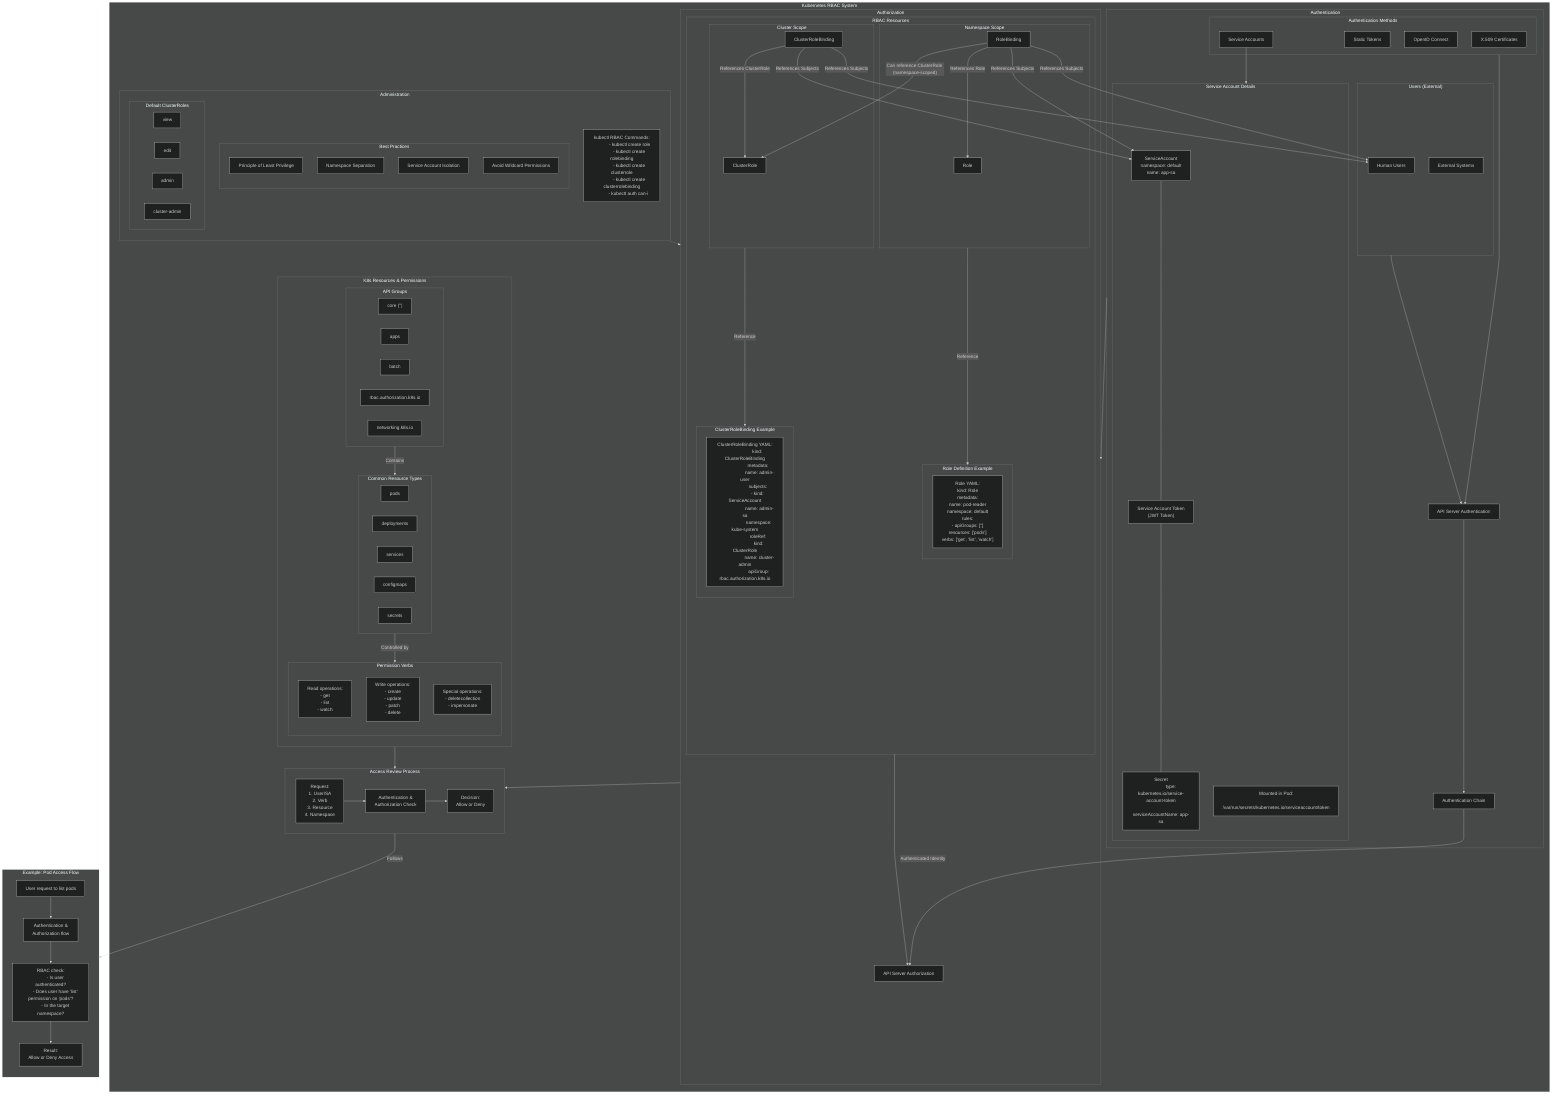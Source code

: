 %%{init: {'theme':'dark', 'themeVariables': {
    'primaryColor': '#326CE5', 
    'primaryBorderColor': '#2857A4',
    'primaryTextColor': '#fff',
    'secondaryColor': '#F58220',
    'lineColor': '#CCCCCC',
    'tertiaryColor': '#28A745',
    'textColor': '#CCCCCC',
    'background': '#282a36'
}}}%%

flowchart TB
    %% Main container for RBAC
    subgraph K8S["Kubernetes RBAC System"]
        direction TB
        
        %% Authentication section
        subgraph AUTH["Authentication"]
            direction TB
            
            subgraph AUTH_METHODS["Authentication Methods"]
                direction LR
                x509["X.509 Certificates"]
                token["Static Tokens"]
                oidc["OpenID Connect"]
                sa["Service Accounts"]
            end
            
            api_auth["API Server Authentication"]
            authn_chain["Authentication Chain"]
            
            subgraph USERS["Users (External)"]
                direction LR
                human["Human Users"]
                external["External Systems"]
            end
            
            subgraph SA_SECTION["Service Account Details"]
                direction TB
                
                sa_resource["ServiceAccount
                namespace: default
                name: app-sa"]
                
                sa_token["Service Account Token
                (JWT Token)"]
                
                sa_secret["Secret
                type: kubernetes.io/service-account-token
                serviceAccountName: app-sa"]
                
                sa_mount["Mounted in Pod:
                /var/run/secrets/kubernetes.io/serviceaccount/token"]
            end
            
            AUTH_METHODS --> api_auth
            api_auth --> authn_chain
            USERS --> api_auth
            
            sa --> SA_SECTION
            sa_resource --- sa_token
            sa_token --- sa_secret
        end
        
        %% Authorization section
        subgraph AUTHZ["Authorization"]
            direction TB
            
            subgraph RBAC_RESOURCES["RBAC Resources"]
                direction TB
                
                subgraph ROLE_RESOURCES["Namespace Scope"]
                    direction LR
                    role["Role"]
                    role_binding["RoleBinding"]
                end
                
                subgraph CLUSTER_RESOURCES["Cluster Scope"]
                    direction LR
                    cluster_role["ClusterRole"]
                    cluster_role_binding["ClusterRoleBinding"]
                end
                
                subgraph ROLE_DEFINITION["Role Definition Example"]
                    direction TB
                    role_yaml["Role YAML:
                    kind: Role
                    metadata:
                      name: pod-reader
                      namespace: default
                    rules:
                    - apiGroups: ['']
                      resources: ['pods']
                      verbs: ['get', 'list', 'watch']"]
                end
                
                subgraph CRB_DEFINITION["ClusterRoleBinding Example"]
                    direction TB
                    crb_yaml["ClusterRoleBinding YAML:
                    kind: ClusterRoleBinding
                    metadata:
                      name: admin-user
                    subjects:
                    - kind: ServiceAccount
                      name: admin-sa
                      namespace: kube-system
                    roleRef:
                      kind: ClusterRole
                      name: cluster-admin
                      apiGroup: rbac.authorization.k8s.io"]
                end
            end
            
            api_authz["API Server Authorization"]
            
            ROLE_RESOURCES -- "Reference" --> ROLE_DEFINITION
            CLUSTER_RESOURCES -- "Reference" --> CRB_DEFINITION
            
            RBAC_RESOURCES --> api_authz
        end
        
        %% Admin section
        subgraph ADMIN["Administration"]
            direction TB
            
            subgraph BEST_PRACTICES["Best Practices"]
                direction TB
                principle_lp["Principle of Least Privilege"]
                ns_separation["Namespace Separation"]
                sa_isolation["Service Account Isolation"]
                no_wildcards["Avoid Wildcard Permissions"]
            end
            
            kubectl_rbac["kubectl RBAC Commands:
            - kubectl create role
            - kubectl create rolebinding
            - kubectl create clusterrole
            - kubectl create clusterrolebinding
            - kubectl auth can-i <verb> <resource>"]
            
            subgraph DEFAULT_ROLES["Default ClusterRoles"]
                direction LR
                view["view"]
                edit["edit"]
                admin["admin"]
                cluster_admin["cluster-admin"]
            end
        end
        
        %% Resources and Permissions section
        subgraph RESOURCES["K8s Resources & Permissions"]
            direction TB
            
            subgraph API_GROUPS["API Groups"]
                direction LR
                core["core ('')"]
                apps["apps"]
                batch["batch"]
                rbac["rbac.authorization.k8s.io"]
                networking["networking.k8s.io"]
            end
            
            subgraph RESOURCE_TYPES["Common Resource Types"]
                direction LR
                pods["pods"]
                deployments["deployments"]
                services["services"]
                configmaps["configmaps"]
                secrets["secrets"]
            end
            
            subgraph VERBS["Permission Verbs"]
                direction TB
                read["Read operations:
                - get
                - list
                - watch"]
                
                write["Write operations:
                - create
                - update
                - patch
                - delete"]
                
                special["Special operations:
                - deletecollection
                - impersonate"]
            end
        end
        
        %% Access Review section
        subgraph PROCESS["Access Review Process"]
            direction LR
            
            request["Request:
            1. User/SA
            2. Verb
            3. Resource
            4. Namespace"]
            
            auth_check["Authentication & 
            Authorization Check"]
            
            decision["Decision:
            Allow or Deny"]
            
            request --> auth_check --> decision
        end
    end
    
    %% Flow between components
    AUTH --> AUTHZ
    AUTHZ --> PROCESS
    RESOURCES --> PROCESS
    ADMIN -.-> AUTHZ
    
    %% Detailed connections
    authn_chain -- "Authenticated Identity" --> api_authz
    role_binding -- "References Role" --> role
    role_binding -- "References Subjects" --> human & sa_resource
    cluster_role_binding -- "References ClusterRole" --> cluster_role
    cluster_role_binding -- "References Subjects" --> human & sa_resource
    
    %% Cross-namespace binding
    role_binding -- "Can reference ClusterRole (namespace-scoped)" --> cluster_role
    
    %% Resource and Permission relations
    API_GROUPS -- "Contains" --> RESOURCE_TYPES
    RESOURCE_TYPES -- "Controlled by" --> VERBS
    
    %% Practical example flow
    subgraph EXAMPLE["Example: Pod Access Flow"]
        direction TB
        
        user_req["User request to list pods"]
        auth_flow["Authentication & 
        Authorization flow"]
        rbac_check["RBAC check:
        - Is user authenticated?
        - Does user have 'list' permission on 'pods'?
        - In the target namespace?"]
        
        result["Result: 
        Allow or Deny Access"]
        
        user_req --> auth_flow --> rbac_check --> result
    end
    
    PROCESS -- "Follows" --> EXAMPLE
